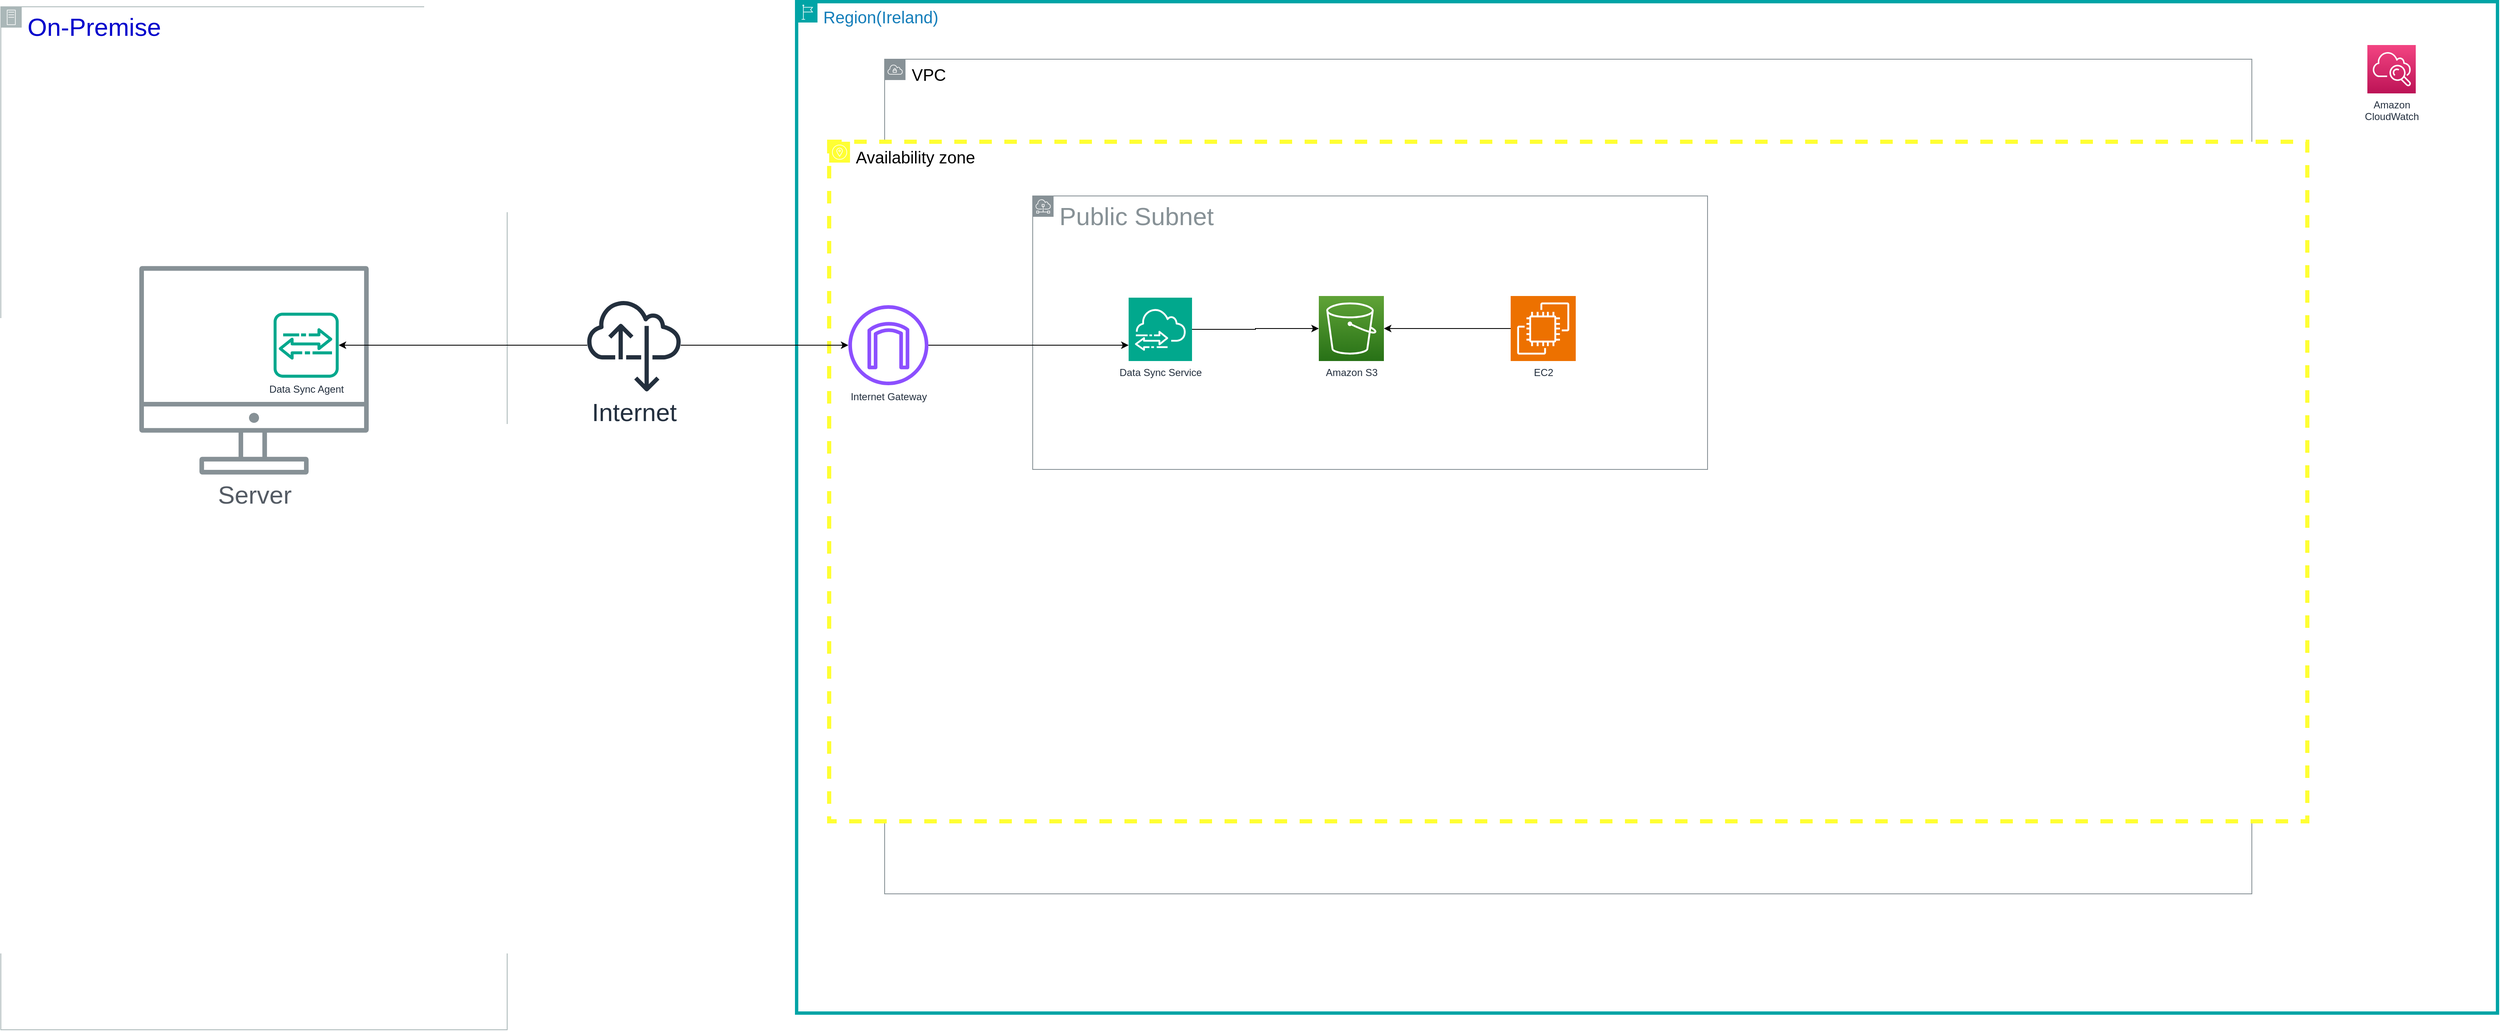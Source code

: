 <mxfile version="26.1.0">
  <diagram id="Ht1M8jgEwFfnCIfOTk4-" name="Page-1">
    <mxGraphModel dx="5503" dy="2654" grid="0" gridSize="10" guides="1" tooltips="1" connect="1" arrows="1" fold="1" page="0" pageScale="1" pageWidth="1169" pageHeight="827" math="0" shadow="0">
      <root>
        <mxCell id="0" />
        <mxCell id="1" parent="0" />
        <mxCell id="yNf8cpA0STlplmShnnxf-26" value="On-Premise" style="sketch=0;outlineConnect=0;gradientColor=none;html=1;whiteSpace=wrap;fontSize=30;fontStyle=0;shape=mxgraph.aws4.group;grIcon=mxgraph.aws4.group_on_premise;strokeColor=#AAB7B8;fillColor=none;verticalAlign=top;align=left;spacingLeft=30;fontColor=light-dark(#0000CC,#4A5556);dashed=0;" vertex="1" parent="1">
          <mxGeometry x="-495" y="-104.93" width="607" height="1226.93" as="geometry" />
        </mxCell>
        <mxCell id="UEzPUAAOIrF-is8g5C7q-109" value="&lt;div&gt;Server&lt;/div&gt;" style="outlineConnect=0;gradientColor=none;fontColor=#545B64;strokeColor=none;fillColor=#879196;dashed=0;verticalLabelPosition=bottom;verticalAlign=top;align=center;html=1;fontSize=30;fontStyle=0;aspect=fixed;shape=mxgraph.aws4.illustration_desktop;pointerEvents=1;labelBackgroundColor=#ffffff;" parent="1" vertex="1">
          <mxGeometry x="-329" y="206" width="275" height="250.25" as="geometry" />
        </mxCell>
        <mxCell id="Mke8BChl4TBKAW9NJHam-14" style="edgeStyle=orthogonalEdgeStyle;rounded=0;orthogonalLoop=1;jettySize=auto;html=1;" parent="1" edge="1">
          <mxGeometry relative="1" as="geometry">
            <mxPoint x="248.941" y="329.5" as="sourcePoint" />
            <mxPoint x="248.941" y="329.5" as="targetPoint" />
          </mxGeometry>
        </mxCell>
        <mxCell id="Mke8BChl4TBKAW9NJHam-17" value="Data Sync Agent" style="sketch=0;outlineConnect=0;fontColor=#232F3E;gradientColor=none;fillColor=#01A88D;strokeColor=none;dashed=0;verticalLabelPosition=bottom;verticalAlign=top;align=center;html=1;fontSize=12;fontStyle=0;aspect=fixed;shape=mxgraph.aws4.agent2;" parent="1" vertex="1">
          <mxGeometry x="-168" y="262" width="78" height="78" as="geometry" />
        </mxCell>
        <mxCell id="yNf8cpA0STlplmShnnxf-2" value="Region(Ireland)" style="points=[[0,0],[0.25,0],[0.5,0],[0.75,0],[1,0],[1,0.25],[1,0.5],[1,0.75],[1,1],[0.75,1],[0.5,1],[0.25,1],[0,1],[0,0.75],[0,0.5],[0,0.25]];outlineConnect=0;gradientColor=none;html=1;whiteSpace=wrap;fontSize=20;fontStyle=0;container=1;pointerEvents=0;collapsible=0;recursiveResize=0;shape=mxgraph.aws4.group;grIcon=mxgraph.aws4.group_region;strokeColor=#00A4A6;fillColor=none;verticalAlign=top;align=left;spacingLeft=30;fontColor=#147EBA;strokeWidth=4;movable=0;resizable=0;rotatable=0;deletable=0;editable=0;locked=1;connectable=0;" vertex="1" parent="1">
          <mxGeometry x="459" y="-111" width="2039" height="1213" as="geometry" />
        </mxCell>
        <mxCell id="yNf8cpA0STlplmShnnxf-1" value="VPC" style="sketch=0;outlineConnect=0;gradientColor=none;html=1;whiteSpace=wrap;fontSize=20;fontStyle=0;shape=mxgraph.aws4.group;grIcon=mxgraph.aws4.group_vpc;strokeColor=#879196;fillColor=none;verticalAlign=top;align=left;spacingLeft=30;fontColor=#000000;dashed=0;labelBackgroundColor=none;labelBorderColor=none;textShadow=0;" vertex="1" parent="yNf8cpA0STlplmShnnxf-2">
          <mxGeometry x="105.5" y="69" width="1639" height="1001" as="geometry" />
        </mxCell>
        <mxCell id="yNf8cpA0STlplmShnnxf-3" value="Availability zone" style="sketch=0;outlineConnect=0;html=1;whiteSpace=wrap;fontSize=20;fontStyle=0;shape=mxgraph.aws4.group;grIcon=mxgraph.aws4.group_availability_zone;verticalAlign=top;align=left;spacingLeft=30;dashed=1;strokeWidth=5;strokeColor=light-dark(#FFFF33,#EDEDED);" vertex="1" parent="yNf8cpA0STlplmShnnxf-2">
          <mxGeometry x="39" y="168" width="1772" height="815" as="geometry" />
        </mxCell>
        <mxCell id="UEzPUAAOIrF-is8g5C7q-121" value="Amazon&lt;br&gt;CloudWatch&lt;br&gt;" style="outlineConnect=0;fontColor=#232F3E;gradientColor=#F34482;gradientDirection=north;fillColor=#BC1356;strokeColor=#ffffff;dashed=0;verticalLabelPosition=bottom;verticalAlign=top;align=center;html=1;fontSize=12;fontStyle=0;aspect=fixed;shape=mxgraph.aws4.resourceIcon;resIcon=mxgraph.aws4.cloudwatch;labelBackgroundColor=#ffffff;" parent="yNf8cpA0STlplmShnnxf-2" vertex="1">
          <mxGeometry x="1883" y="52" width="58" height="58" as="geometry" />
        </mxCell>
        <mxCell id="Mke8BChl4TBKAW9NJHam-2" value="EC2" style="sketch=0;points=[[0,0,0],[0.25,0,0],[0.5,0,0],[0.75,0,0],[1,0,0],[0,1,0],[0.25,1,0],[0.5,1,0],[0.75,1,0],[1,1,0],[0,0.25,0],[0,0.5,0],[0,0.75,0],[1,0.25,0],[1,0.5,0],[1,0.75,0]];outlineConnect=0;fontColor=#232F3E;fillColor=#ED7100;strokeColor=#ffffff;dashed=0;verticalLabelPosition=bottom;verticalAlign=top;align=center;html=1;fontSize=12;fontStyle=0;aspect=fixed;shape=mxgraph.aws4.resourceIcon;resIcon=mxgraph.aws4.ec2;" parent="yNf8cpA0STlplmShnnxf-2" vertex="1">
          <mxGeometry x="856" y="353" width="78" height="78" as="geometry" />
        </mxCell>
        <mxCell id="yNf8cpA0STlplmShnnxf-24" style="edgeStyle=orthogonalEdgeStyle;rounded=0;orthogonalLoop=1;jettySize=auto;html=1;" edge="1" parent="yNf8cpA0STlplmShnnxf-2" source="Mke8BChl4TBKAW9NJHam-18" target="UEzPUAAOIrF-is8g5C7q-116">
          <mxGeometry relative="1" as="geometry" />
        </mxCell>
        <mxCell id="Mke8BChl4TBKAW9NJHam-18" value="Data Sync Service" style="sketch=0;points=[[0,0,0],[0.25,0,0],[0.5,0,0],[0.75,0,0],[1,0,0],[0,1,0],[0.25,1,0],[0.5,1,0],[0.75,1,0],[1,1,0],[0,0.25,0],[0,0.5,0],[0,0.75,0],[1,0.25,0],[1,0.5,0],[1,0.75,0]];outlineConnect=0;fontColor=#232F3E;fillColor=#01A88D;strokeColor=#ffffff;dashed=0;verticalLabelPosition=bottom;verticalAlign=top;align=center;html=1;fontSize=12;fontStyle=0;aspect=fixed;shape=mxgraph.aws4.resourceIcon;resIcon=mxgraph.aws4.datasync;" parent="yNf8cpA0STlplmShnnxf-2" vertex="1">
          <mxGeometry x="398" y="355" width="76" height="76" as="geometry" />
        </mxCell>
        <mxCell id="UEzPUAAOIrF-is8g5C7q-116" value="Amazon S3" style="outlineConnect=0;fontColor=#232F3E;gradientColor=#60A337;gradientDirection=north;fillColor=#277116;strokeColor=#ffffff;dashed=0;verticalLabelPosition=bottom;verticalAlign=top;align=center;html=1;fontSize=12;fontStyle=0;aspect=fixed;shape=mxgraph.aws4.resourceIcon;resIcon=mxgraph.aws4.s3;labelBackgroundColor=#ffffff;" parent="yNf8cpA0STlplmShnnxf-2" vertex="1">
          <mxGeometry x="626.0" y="353" width="78" height="78" as="geometry" />
        </mxCell>
        <mxCell id="Mke8BChl4TBKAW9NJHam-4" value="" style="edgeStyle=orthogonalEdgeStyle;rounded=0;orthogonalLoop=1;jettySize=auto;html=1;" parent="yNf8cpA0STlplmShnnxf-2" source="Mke8BChl4TBKAW9NJHam-2" target="UEzPUAAOIrF-is8g5C7q-116" edge="1">
          <mxGeometry relative="1" as="geometry" />
        </mxCell>
        <mxCell id="yNf8cpA0STlplmShnnxf-4" value="Public Subnet" style="sketch=0;outlineConnect=0;gradientColor=none;html=1;whiteSpace=wrap;fontSize=30;fontStyle=0;shape=mxgraph.aws4.group;grIcon=mxgraph.aws4.group_subnet;strokeColor=#879196;fillColor=none;verticalAlign=top;align=left;spacingLeft=30;fontColor=#879196;dashed=0;movable=1;resizable=1;rotatable=1;deletable=1;editable=1;locked=0;connectable=1;" vertex="1" parent="yNf8cpA0STlplmShnnxf-2">
          <mxGeometry x="283" y="233" width="809" height="328" as="geometry" />
        </mxCell>
        <mxCell id="yNf8cpA0STlplmShnnxf-20" value="Internet Gateway" style="sketch=0;outlineConnect=0;fontColor=#232F3E;gradientColor=none;fillColor=#8C4FFF;strokeColor=none;dashed=0;verticalLabelPosition=bottom;verticalAlign=top;align=center;html=1;fontSize=12;fontStyle=0;aspect=fixed;pointerEvents=1;shape=mxgraph.aws4.internet_gateway;" vertex="1" parent="yNf8cpA0STlplmShnnxf-2">
          <mxGeometry x="62" y="364" width="96" height="96" as="geometry" />
        </mxCell>
        <mxCell id="yNf8cpA0STlplmShnnxf-23" style="edgeStyle=orthogonalEdgeStyle;rounded=0;orthogonalLoop=1;jettySize=auto;html=1;entryX=0;entryY=0.75;entryDx=0;entryDy=0;entryPerimeter=0;" edge="1" parent="yNf8cpA0STlplmShnnxf-2" source="yNf8cpA0STlplmShnnxf-20" target="Mke8BChl4TBKAW9NJHam-18">
          <mxGeometry relative="1" as="geometry">
            <mxPoint x="356" y="412" as="targetPoint" />
          </mxGeometry>
        </mxCell>
        <mxCell id="yNf8cpA0STlplmShnnxf-22" style="edgeStyle=orthogonalEdgeStyle;rounded=0;orthogonalLoop=1;jettySize=auto;html=1;" edge="1" parent="1" source="yNf8cpA0STlplmShnnxf-5" target="yNf8cpA0STlplmShnnxf-20">
          <mxGeometry relative="1" as="geometry" />
        </mxCell>
        <mxCell id="yNf8cpA0STlplmShnnxf-25" style="edgeStyle=orthogonalEdgeStyle;rounded=0;orthogonalLoop=1;jettySize=auto;html=1;" edge="1" parent="1" source="yNf8cpA0STlplmShnnxf-5" target="Mke8BChl4TBKAW9NJHam-17">
          <mxGeometry relative="1" as="geometry" />
        </mxCell>
        <mxCell id="yNf8cpA0STlplmShnnxf-5" value="Internet" style="sketch=0;outlineConnect=0;fontColor=#232F3E;gradientColor=none;fillColor=#232F3D;strokeColor=none;dashed=0;verticalLabelPosition=bottom;verticalAlign=top;align=center;html=1;fontSize=30;fontStyle=0;aspect=fixed;pointerEvents=1;shape=mxgraph.aws4.internet_alt22;" vertex="1" parent="1">
          <mxGeometry x="208" y="245" width="112" height="112" as="geometry" />
        </mxCell>
      </root>
    </mxGraphModel>
  </diagram>
</mxfile>
